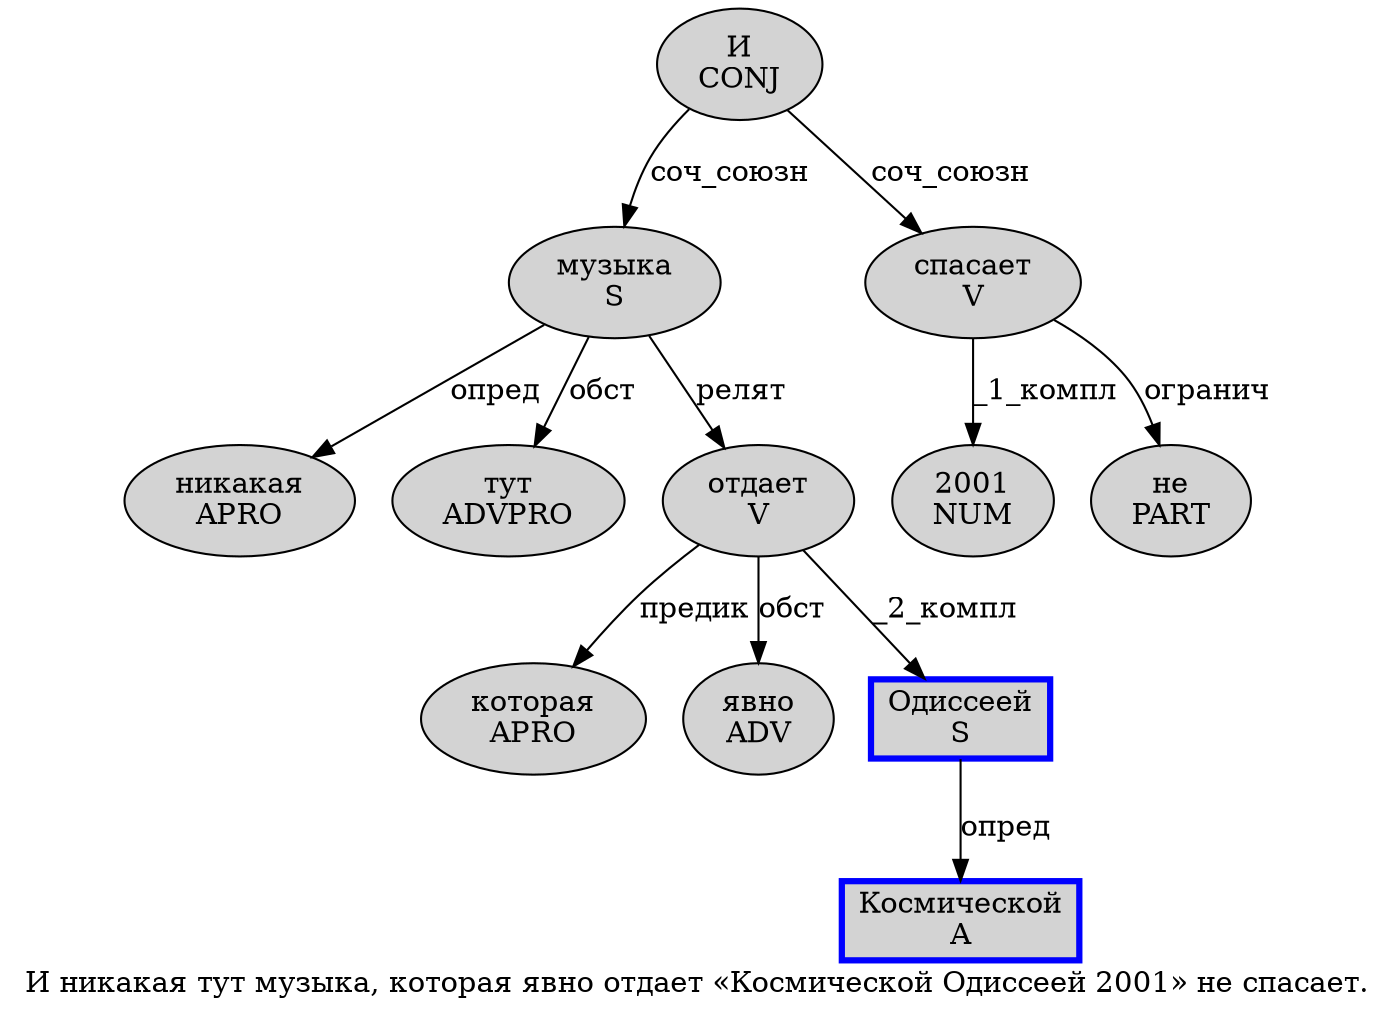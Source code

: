digraph SENTENCE_4817 {
	graph [label="И никакая тут музыка, которая явно отдает «Космической Одиссеей 2001» не спасает."]
	node [style=filled]
		0 [label="И
CONJ" color="" fillcolor=lightgray penwidth=1 shape=ellipse]
		1 [label="никакая
APRO" color="" fillcolor=lightgray penwidth=1 shape=ellipse]
		2 [label="тут
ADVPRO" color="" fillcolor=lightgray penwidth=1 shape=ellipse]
		3 [label="музыка
S" color="" fillcolor=lightgray penwidth=1 shape=ellipse]
		5 [label="которая
APRO" color="" fillcolor=lightgray penwidth=1 shape=ellipse]
		6 [label="явно
ADV" color="" fillcolor=lightgray penwidth=1 shape=ellipse]
		7 [label="отдает
V" color="" fillcolor=lightgray penwidth=1 shape=ellipse]
		9 [label="Космической
A" color=blue fillcolor=lightgray penwidth=3 shape=box]
		10 [label="Одиссеей
S" color=blue fillcolor=lightgray penwidth=3 shape=box]
		11 [label="2001
NUM" color="" fillcolor=lightgray penwidth=1 shape=ellipse]
		13 [label="не
PART" color="" fillcolor=lightgray penwidth=1 shape=ellipse]
		14 [label="спасает
V" color="" fillcolor=lightgray penwidth=1 shape=ellipse]
			0 -> 3 [label="соч_союзн"]
			0 -> 14 [label="соч_союзн"]
			10 -> 9 [label="опред"]
			14 -> 11 [label="_1_компл"]
			14 -> 13 [label="огранич"]
			3 -> 1 [label="опред"]
			3 -> 2 [label="обст"]
			3 -> 7 [label="релят"]
			7 -> 5 [label="предик"]
			7 -> 6 [label="обст"]
			7 -> 10 [label="_2_компл"]
}